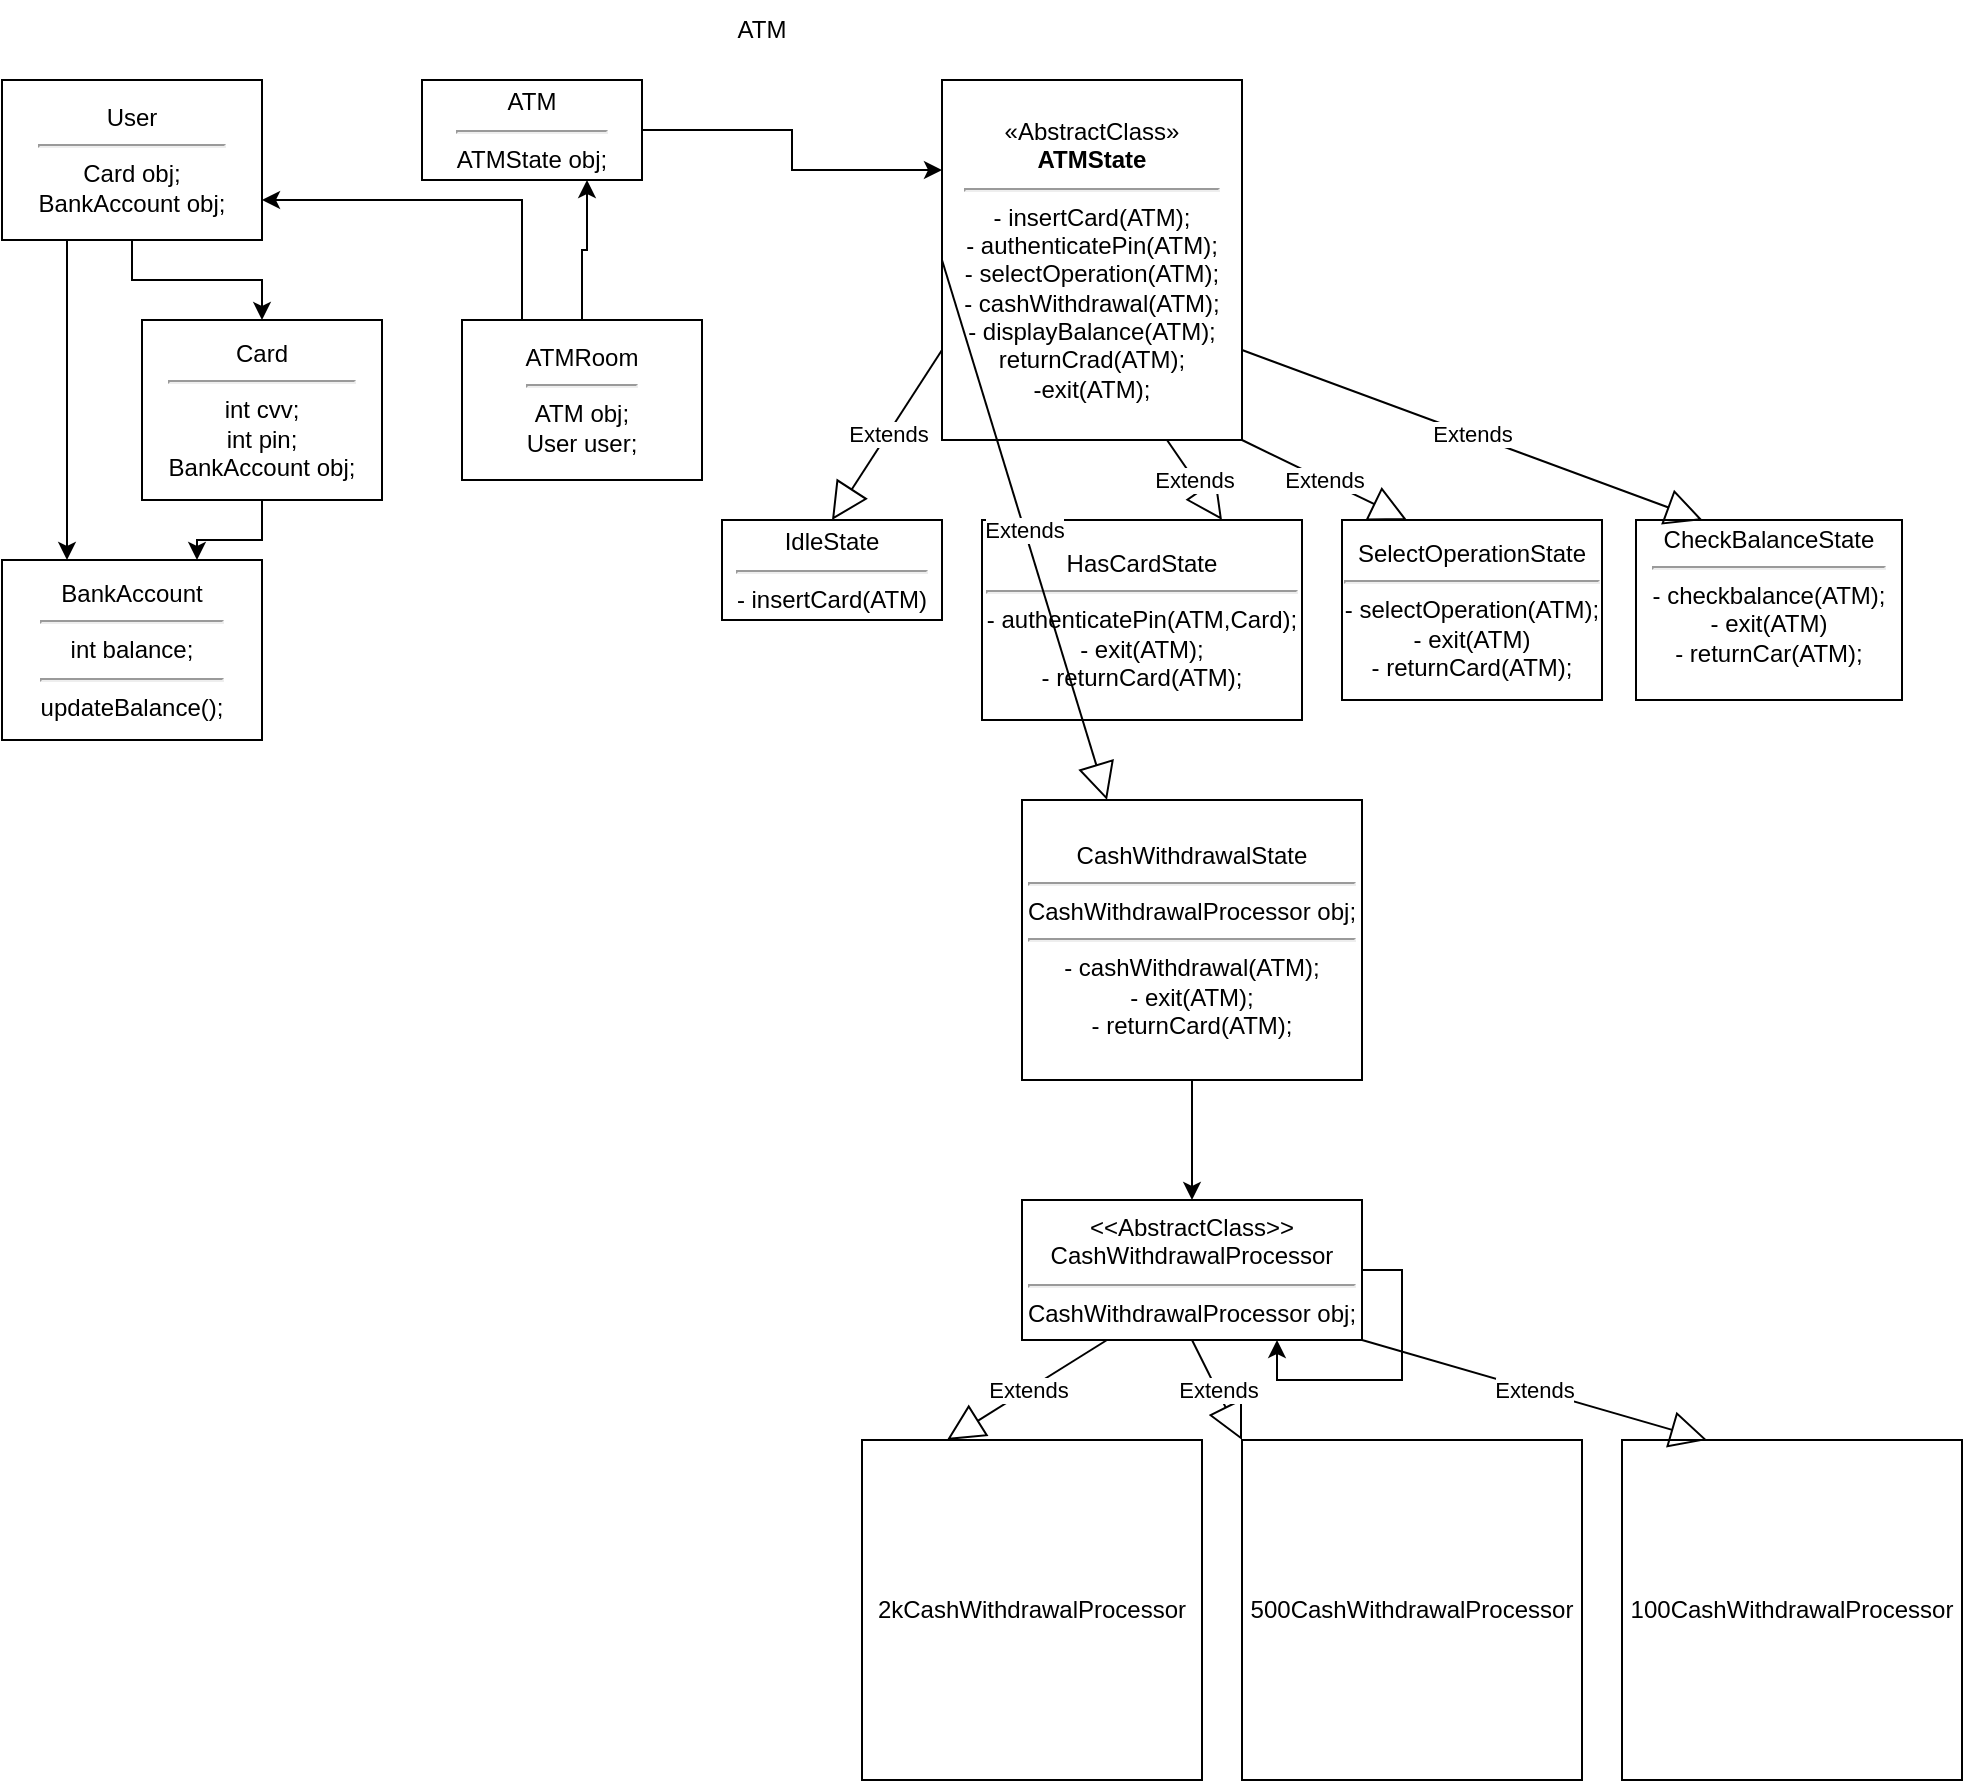 <mxfile version="24.7.5">
  <diagram id="C5RBs43oDa-KdzZeNtuy" name="Page-1">
    <mxGraphModel dx="1050" dy="621" grid="1" gridSize="10" guides="1" tooltips="1" connect="1" arrows="1" fold="1" page="1" pageScale="1" pageWidth="827" pageHeight="1169" math="0" shadow="0">
      <root>
        <mxCell id="WIyWlLk6GJQsqaUBKTNV-0" />
        <mxCell id="WIyWlLk6GJQsqaUBKTNV-1" parent="WIyWlLk6GJQsqaUBKTNV-0" />
        <mxCell id="841dcLEuuWm_BFh3bxev-0" value="ATM" style="text;html=1;align=center;verticalAlign=middle;whiteSpace=wrap;rounded=0;" vertex="1" parent="WIyWlLk6GJQsqaUBKTNV-1">
          <mxGeometry x="360" width="60" height="30" as="geometry" />
        </mxCell>
        <mxCell id="841dcLEuuWm_BFh3bxev-1" value="«AbstractClass»&lt;br&gt;&lt;b&gt;ATMState&lt;/b&gt;&lt;hr&gt;- insertCard(ATM);&lt;div&gt;- authenticatePin(ATM);&lt;/div&gt;&lt;div&gt;- selectOperation(ATM);&lt;/div&gt;&lt;div&gt;- cashWithdrawal(ATM);&lt;/div&gt;&lt;div&gt;- displayBalance(ATM);&lt;/div&gt;&lt;div&gt;returnCrad(ATM);&lt;/div&gt;&lt;div&gt;-exit(ATM);&lt;/div&gt;" style="html=1;whiteSpace=wrap;" vertex="1" parent="WIyWlLk6GJQsqaUBKTNV-1">
          <mxGeometry x="480" y="40" width="150" height="180" as="geometry" />
        </mxCell>
        <mxCell id="841dcLEuuWm_BFh3bxev-2" value="IdleState&lt;hr&gt;- insertCard(ATM)" style="html=1;whiteSpace=wrap;" vertex="1" parent="WIyWlLk6GJQsqaUBKTNV-1">
          <mxGeometry x="370" y="260" width="110" height="50" as="geometry" />
        </mxCell>
        <mxCell id="841dcLEuuWm_BFh3bxev-3" value="HasCardState&lt;hr&gt;- authenticatePin(ATM,Card);&lt;div&gt;- exit(ATM);&lt;/div&gt;&lt;div&gt;- returnCard(ATM);&lt;/div&gt;" style="html=1;whiteSpace=wrap;" vertex="1" parent="WIyWlLk6GJQsqaUBKTNV-1">
          <mxGeometry x="500" y="260" width="160" height="100" as="geometry" />
        </mxCell>
        <mxCell id="841dcLEuuWm_BFh3bxev-4" value="SelectOperationState&lt;hr&gt;- selectOperation(ATM);&lt;div&gt;- exit(ATM)&lt;/div&gt;&lt;div&gt;- returnCard(ATM);&lt;/div&gt;" style="html=1;whiteSpace=wrap;" vertex="1" parent="WIyWlLk6GJQsqaUBKTNV-1">
          <mxGeometry x="680" y="260" width="130" height="90" as="geometry" />
        </mxCell>
        <mxCell id="841dcLEuuWm_BFh3bxev-5" value="CheckBalanceState&lt;hr&gt;- checkbalance(ATM);&lt;div&gt;- exit(ATM)&lt;/div&gt;&lt;div&gt;- returnCar(ATM);&lt;br&gt;&lt;div&gt;&lt;br&gt;&lt;/div&gt;&lt;/div&gt;" style="html=1;whiteSpace=wrap;" vertex="1" parent="WIyWlLk6GJQsqaUBKTNV-1">
          <mxGeometry x="827" y="260" width="133" height="90" as="geometry" />
        </mxCell>
        <mxCell id="841dcLEuuWm_BFh3bxev-16" style="edgeStyle=orthogonalEdgeStyle;rounded=0;orthogonalLoop=1;jettySize=auto;html=1;exitX=0.5;exitY=1;exitDx=0;exitDy=0;entryX=0.5;entryY=0;entryDx=0;entryDy=0;" edge="1" parent="WIyWlLk6GJQsqaUBKTNV-1" source="841dcLEuuWm_BFh3bxev-6" target="841dcLEuuWm_BFh3bxev-7">
          <mxGeometry relative="1" as="geometry" />
        </mxCell>
        <mxCell id="841dcLEuuWm_BFh3bxev-6" value="CashWithdrawalState&lt;hr&gt;CashWithdrawalProcessor obj;&lt;hr&gt;&lt;div&gt;- cashWithdrawal(ATM);&lt;div&gt;- exit(ATM);&lt;/div&gt;&lt;div&gt;- returnCard(ATM);&lt;/div&gt;&lt;/div&gt;" style="html=1;whiteSpace=wrap;" vertex="1" parent="WIyWlLk6GJQsqaUBKTNV-1">
          <mxGeometry x="520" y="400" width="170" height="140" as="geometry" />
        </mxCell>
        <mxCell id="841dcLEuuWm_BFh3bxev-7" value="&lt;div&gt;&amp;lt;&amp;lt;AbstractClass&amp;gt;&amp;gt;&lt;/div&gt;CashWithdrawalProcessor&lt;hr&gt;CashWithdrawalProcessor obj;" style="rounded=0;whiteSpace=wrap;html=1;" vertex="1" parent="WIyWlLk6GJQsqaUBKTNV-1">
          <mxGeometry x="520" y="600" width="170" height="70" as="geometry" />
        </mxCell>
        <mxCell id="841dcLEuuWm_BFh3bxev-8" value="2kCashWithdrawalProcessor" style="whiteSpace=wrap;html=1;aspect=fixed;" vertex="1" parent="WIyWlLk6GJQsqaUBKTNV-1">
          <mxGeometry x="440" y="720" width="170" height="170" as="geometry" />
        </mxCell>
        <mxCell id="841dcLEuuWm_BFh3bxev-9" value="500CashWithdrawalProcessor" style="whiteSpace=wrap;html=1;aspect=fixed;" vertex="1" parent="WIyWlLk6GJQsqaUBKTNV-1">
          <mxGeometry x="630" y="720" width="170" height="170" as="geometry" />
        </mxCell>
        <mxCell id="841dcLEuuWm_BFh3bxev-10" value="100CashWithdrawalProcessor" style="whiteSpace=wrap;html=1;aspect=fixed;" vertex="1" parent="WIyWlLk6GJQsqaUBKTNV-1">
          <mxGeometry x="820" y="720" width="170" height="170" as="geometry" />
        </mxCell>
        <mxCell id="841dcLEuuWm_BFh3bxev-17" style="edgeStyle=orthogonalEdgeStyle;rounded=0;orthogonalLoop=1;jettySize=auto;html=1;exitX=1;exitY=0.5;exitDx=0;exitDy=0;entryX=0.75;entryY=1;entryDx=0;entryDy=0;" edge="1" parent="WIyWlLk6GJQsqaUBKTNV-1" source="841dcLEuuWm_BFh3bxev-7" target="841dcLEuuWm_BFh3bxev-7">
          <mxGeometry relative="1" as="geometry" />
        </mxCell>
        <mxCell id="841dcLEuuWm_BFh3bxev-18" value="Extends" style="endArrow=block;endSize=16;endFill=0;html=1;rounded=0;exitX=0.25;exitY=1;exitDx=0;exitDy=0;entryX=0.25;entryY=0;entryDx=0;entryDy=0;" edge="1" parent="WIyWlLk6GJQsqaUBKTNV-1" source="841dcLEuuWm_BFh3bxev-7" target="841dcLEuuWm_BFh3bxev-8">
          <mxGeometry width="160" relative="1" as="geometry">
            <mxPoint x="430" y="700" as="sourcePoint" />
            <mxPoint x="590" y="700" as="targetPoint" />
          </mxGeometry>
        </mxCell>
        <mxCell id="841dcLEuuWm_BFh3bxev-19" value="Extends" style="endArrow=block;endSize=16;endFill=0;html=1;rounded=0;exitX=0.5;exitY=1;exitDx=0;exitDy=0;entryX=0;entryY=0;entryDx=0;entryDy=0;" edge="1" parent="WIyWlLk6GJQsqaUBKTNV-1" source="841dcLEuuWm_BFh3bxev-7" target="841dcLEuuWm_BFh3bxev-9">
          <mxGeometry width="160" relative="1" as="geometry">
            <mxPoint x="573" y="680" as="sourcePoint" />
            <mxPoint x="493" y="730" as="targetPoint" />
          </mxGeometry>
        </mxCell>
        <mxCell id="841dcLEuuWm_BFh3bxev-20" value="Extends" style="endArrow=block;endSize=16;endFill=0;html=1;rounded=0;exitX=1;exitY=1;exitDx=0;exitDy=0;entryX=0.25;entryY=0;entryDx=0;entryDy=0;" edge="1" parent="WIyWlLk6GJQsqaUBKTNV-1" source="841dcLEuuWm_BFh3bxev-7" target="841dcLEuuWm_BFh3bxev-10">
          <mxGeometry width="160" relative="1" as="geometry">
            <mxPoint x="615" y="680" as="sourcePoint" />
            <mxPoint x="640" y="730" as="targetPoint" />
          </mxGeometry>
        </mxCell>
        <mxCell id="841dcLEuuWm_BFh3bxev-21" value="Extends" style="endArrow=block;endSize=16;endFill=0;html=1;rounded=0;exitX=0;exitY=0.75;exitDx=0;exitDy=0;entryX=0.5;entryY=0;entryDx=0;entryDy=0;" edge="1" parent="WIyWlLk6GJQsqaUBKTNV-1" source="841dcLEuuWm_BFh3bxev-1" target="841dcLEuuWm_BFh3bxev-2">
          <mxGeometry width="160" relative="1" as="geometry">
            <mxPoint x="625" y="690" as="sourcePoint" />
            <mxPoint x="650" y="740" as="targetPoint" />
          </mxGeometry>
        </mxCell>
        <mxCell id="841dcLEuuWm_BFh3bxev-23" value="Extends" style="endArrow=block;endSize=16;endFill=0;html=1;rounded=0;exitX=0.75;exitY=1;exitDx=0;exitDy=0;entryX=0.75;entryY=0;entryDx=0;entryDy=0;" edge="1" parent="WIyWlLk6GJQsqaUBKTNV-1" source="841dcLEuuWm_BFh3bxev-1" target="841dcLEuuWm_BFh3bxev-3">
          <mxGeometry width="160" relative="1" as="geometry">
            <mxPoint x="490" y="185" as="sourcePoint" />
            <mxPoint x="435" y="270" as="targetPoint" />
          </mxGeometry>
        </mxCell>
        <mxCell id="841dcLEuuWm_BFh3bxev-24" value="Extends" style="endArrow=block;endSize=16;endFill=0;html=1;rounded=0;exitX=1;exitY=1;exitDx=0;exitDy=0;entryX=0.25;entryY=0;entryDx=0;entryDy=0;" edge="1" parent="WIyWlLk6GJQsqaUBKTNV-1" source="841dcLEuuWm_BFh3bxev-1" target="841dcLEuuWm_BFh3bxev-4">
          <mxGeometry width="160" relative="1" as="geometry">
            <mxPoint x="500" y="195" as="sourcePoint" />
            <mxPoint x="445" y="280" as="targetPoint" />
          </mxGeometry>
        </mxCell>
        <mxCell id="841dcLEuuWm_BFh3bxev-25" value="Extends" style="endArrow=block;endSize=16;endFill=0;html=1;rounded=0;exitX=1;exitY=0.75;exitDx=0;exitDy=0;entryX=0.25;entryY=0;entryDx=0;entryDy=0;" edge="1" parent="WIyWlLk6GJQsqaUBKTNV-1" source="841dcLEuuWm_BFh3bxev-1" target="841dcLEuuWm_BFh3bxev-5">
          <mxGeometry width="160" relative="1" as="geometry">
            <mxPoint x="510" y="205" as="sourcePoint" />
            <mxPoint x="455" y="290" as="targetPoint" />
          </mxGeometry>
        </mxCell>
        <mxCell id="841dcLEuuWm_BFh3bxev-26" value="Extends" style="endArrow=block;endSize=16;endFill=0;html=1;rounded=0;exitX=0;exitY=0.5;exitDx=0;exitDy=0;entryX=0.25;entryY=0;entryDx=0;entryDy=0;" edge="1" parent="WIyWlLk6GJQsqaUBKTNV-1" source="841dcLEuuWm_BFh3bxev-1" target="841dcLEuuWm_BFh3bxev-6">
          <mxGeometry width="160" relative="1" as="geometry">
            <mxPoint x="520" y="215" as="sourcePoint" />
            <mxPoint x="465" y="300" as="targetPoint" />
          </mxGeometry>
        </mxCell>
        <mxCell id="841dcLEuuWm_BFh3bxev-28" style="edgeStyle=orthogonalEdgeStyle;rounded=0;orthogonalLoop=1;jettySize=auto;html=1;exitX=1;exitY=0.5;exitDx=0;exitDy=0;entryX=0;entryY=0.25;entryDx=0;entryDy=0;" edge="1" parent="WIyWlLk6GJQsqaUBKTNV-1" source="841dcLEuuWm_BFh3bxev-27" target="841dcLEuuWm_BFh3bxev-1">
          <mxGeometry relative="1" as="geometry" />
        </mxCell>
        <mxCell id="841dcLEuuWm_BFh3bxev-27" value="ATM&lt;hr&gt;ATMState obj;" style="html=1;whiteSpace=wrap;" vertex="1" parent="WIyWlLk6GJQsqaUBKTNV-1">
          <mxGeometry x="220" y="40" width="110" height="50" as="geometry" />
        </mxCell>
        <mxCell id="841dcLEuuWm_BFh3bxev-35" style="edgeStyle=orthogonalEdgeStyle;rounded=0;orthogonalLoop=1;jettySize=auto;html=1;exitX=0.5;exitY=1;exitDx=0;exitDy=0;entryX=0.5;entryY=0;entryDx=0;entryDy=0;" edge="1" parent="WIyWlLk6GJQsqaUBKTNV-1" source="841dcLEuuWm_BFh3bxev-29" target="841dcLEuuWm_BFh3bxev-30">
          <mxGeometry relative="1" as="geometry" />
        </mxCell>
        <mxCell id="841dcLEuuWm_BFh3bxev-36" style="edgeStyle=orthogonalEdgeStyle;rounded=0;orthogonalLoop=1;jettySize=auto;html=1;exitX=0.25;exitY=1;exitDx=0;exitDy=0;entryX=0.25;entryY=0;entryDx=0;entryDy=0;" edge="1" parent="WIyWlLk6GJQsqaUBKTNV-1" source="841dcLEuuWm_BFh3bxev-29" target="841dcLEuuWm_BFh3bxev-31">
          <mxGeometry relative="1" as="geometry" />
        </mxCell>
        <mxCell id="841dcLEuuWm_BFh3bxev-29" value="User&lt;hr&gt;Card obj;&lt;div&gt;BankAccount obj;&lt;/div&gt;" style="html=1;whiteSpace=wrap;" vertex="1" parent="WIyWlLk6GJQsqaUBKTNV-1">
          <mxGeometry x="10" y="40" width="130" height="80" as="geometry" />
        </mxCell>
        <mxCell id="841dcLEuuWm_BFh3bxev-37" style="edgeStyle=orthogonalEdgeStyle;rounded=0;orthogonalLoop=1;jettySize=auto;html=1;exitX=0.5;exitY=1;exitDx=0;exitDy=0;entryX=0.75;entryY=0;entryDx=0;entryDy=0;" edge="1" parent="WIyWlLk6GJQsqaUBKTNV-1" source="841dcLEuuWm_BFh3bxev-30" target="841dcLEuuWm_BFh3bxev-31">
          <mxGeometry relative="1" as="geometry" />
        </mxCell>
        <mxCell id="841dcLEuuWm_BFh3bxev-30" value="Card&lt;hr&gt;int cvv;&lt;div&gt;int pin;&lt;/div&gt;&lt;div&gt;BankAccount obj;&lt;/div&gt;" style="html=1;whiteSpace=wrap;" vertex="1" parent="WIyWlLk6GJQsqaUBKTNV-1">
          <mxGeometry x="80" y="160" width="120" height="90" as="geometry" />
        </mxCell>
        <mxCell id="841dcLEuuWm_BFh3bxev-31" value="BankAccount&lt;hr&gt;int balance;&lt;hr&gt;updateBalance();" style="html=1;whiteSpace=wrap;" vertex="1" parent="WIyWlLk6GJQsqaUBKTNV-1">
          <mxGeometry x="10" y="280" width="130" height="90" as="geometry" />
        </mxCell>
        <mxCell id="841dcLEuuWm_BFh3bxev-33" style="edgeStyle=orthogonalEdgeStyle;rounded=0;orthogonalLoop=1;jettySize=auto;html=1;exitX=0.5;exitY=0;exitDx=0;exitDy=0;entryX=0.75;entryY=1;entryDx=0;entryDy=0;" edge="1" parent="WIyWlLk6GJQsqaUBKTNV-1" source="841dcLEuuWm_BFh3bxev-32" target="841dcLEuuWm_BFh3bxev-27">
          <mxGeometry relative="1" as="geometry" />
        </mxCell>
        <mxCell id="841dcLEuuWm_BFh3bxev-34" style="edgeStyle=orthogonalEdgeStyle;rounded=0;orthogonalLoop=1;jettySize=auto;html=1;exitX=0.25;exitY=0;exitDx=0;exitDy=0;entryX=1;entryY=0.75;entryDx=0;entryDy=0;" edge="1" parent="WIyWlLk6GJQsqaUBKTNV-1" source="841dcLEuuWm_BFh3bxev-32" target="841dcLEuuWm_BFh3bxev-29">
          <mxGeometry relative="1" as="geometry" />
        </mxCell>
        <mxCell id="841dcLEuuWm_BFh3bxev-32" value="ATMRoom&lt;hr&gt;ATM obj;&lt;div&gt;User user;&lt;/div&gt;" style="html=1;whiteSpace=wrap;" vertex="1" parent="WIyWlLk6GJQsqaUBKTNV-1">
          <mxGeometry x="240" y="160" width="120" height="80" as="geometry" />
        </mxCell>
      </root>
    </mxGraphModel>
  </diagram>
</mxfile>
